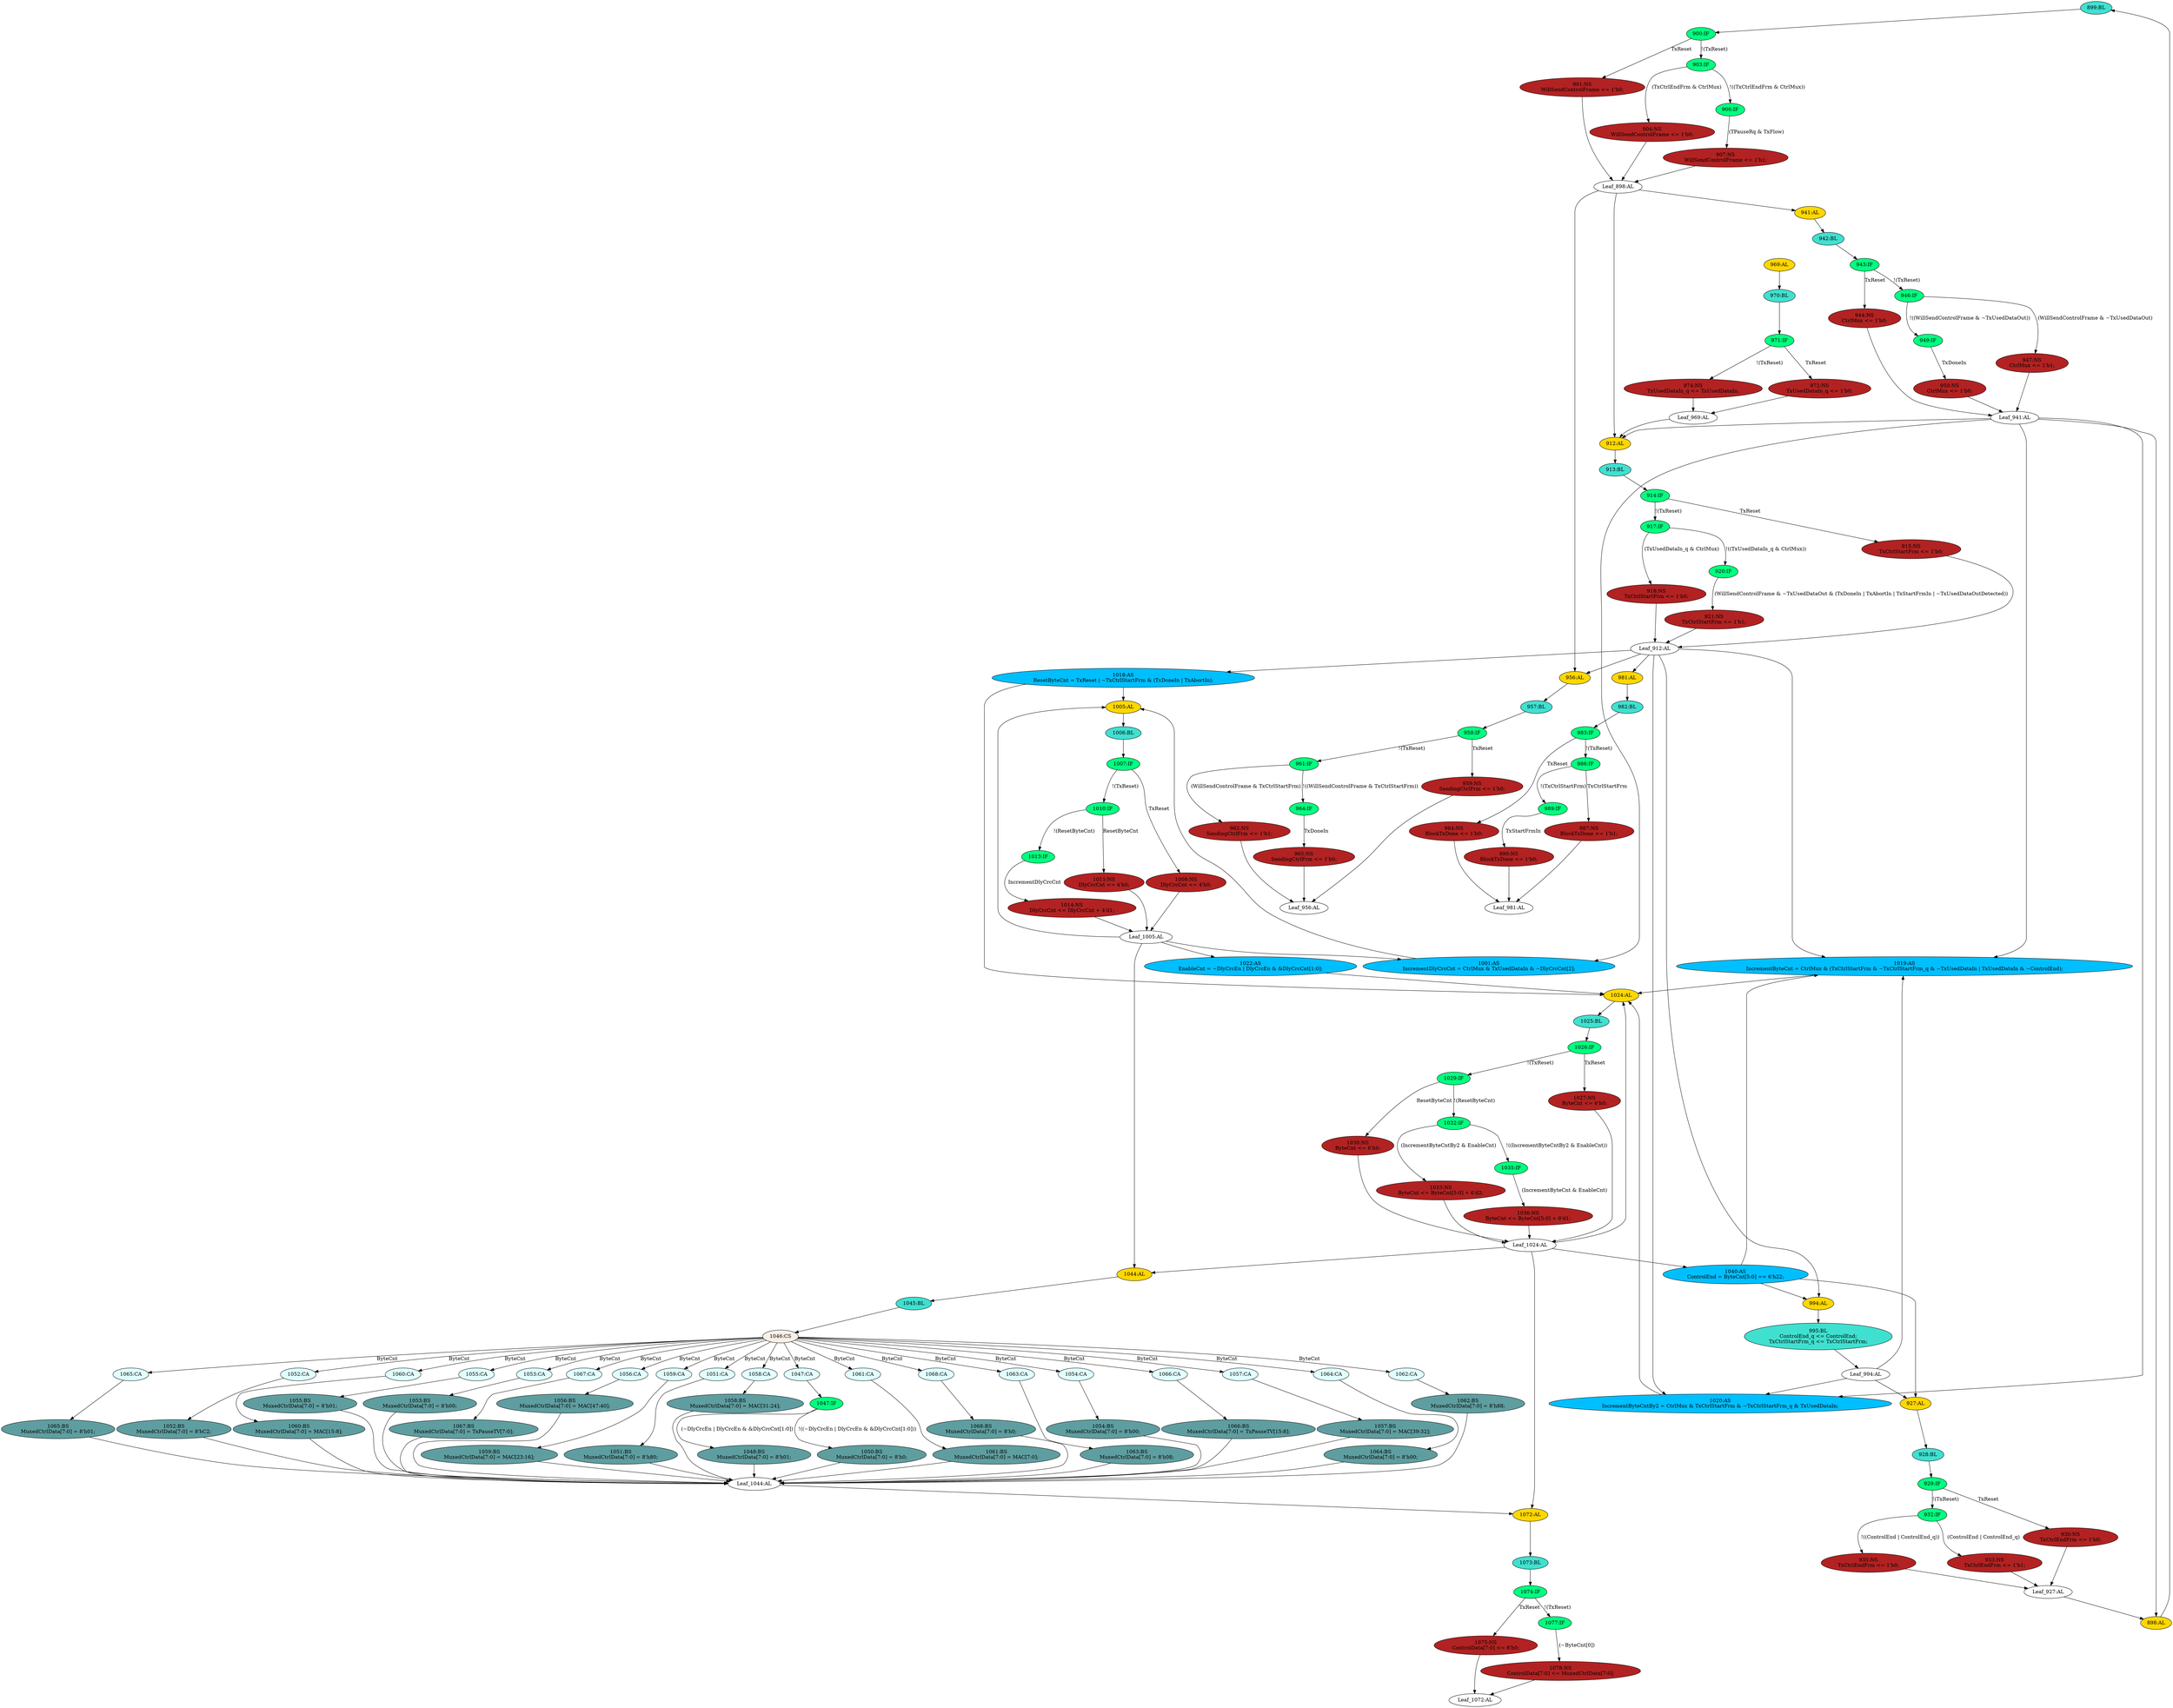 strict digraph "compose( ,  )" {
	node [label="\N"];
	"899:BL"	 [ast="<pyverilog.vparser.ast.Block object at 0x7f37da437750>",
		fillcolor=turquoise,
		label="899:BL",
		statements="[]",
		style=filled,
		typ=Block];
	"900:IF"	 [ast="<pyverilog.vparser.ast.IfStatement object at 0x7f37da437910>",
		fillcolor=springgreen,
		label="900:IF",
		statements="[]",
		style=filled,
		typ=IfStatement];
	"899:BL" -> "900:IF"	 [cond="[]",
		lineno=None];
	"Leaf_1024:AL"	 [def_var="['ByteCnt']",
		label="Leaf_1024:AL"];
	"1040:AS"	 [ast="<pyverilog.vparser.ast.Assign object at 0x7f37da73e190>",
		def_var="['ControlEnd']",
		fillcolor=deepskyblue,
		label="1040:AS
ControlEnd = ByteCnt[5:0] == 6'h22;",
		statements="[]",
		style=filled,
		typ=Assign,
		use_var="['ByteCnt']"];
	"Leaf_1024:AL" -> "1040:AS";
	"1072:AL"	 [ast="<pyverilog.vparser.ast.Always object at 0x7f37da747f50>",
		clk_sens=True,
		fillcolor=gold,
		label="1072:AL",
		sens="['MTxClk', 'TxReset']",
		statements="[]",
		style=filled,
		typ=Always,
		use_var="['MuxedCtrlData', 'ByteCnt', 'TxReset']"];
	"Leaf_1024:AL" -> "1072:AL";
	"1044:AL"	 [ast="<pyverilog.vparser.ast.Always object at 0x7f37da73e850>",
		clk_sens=False,
		fillcolor=gold,
		label="1044:AL",
		sens="['ByteCnt', 'DlyCrcEn', 'MAC', 'TxPauseTV', 'DlyCrcCnt']",
		statements="[]",
		style=filled,
		typ=Always,
		use_var="['DlyCrcEn', 'TxPauseTV', 'MAC', 'DlyCrcCnt', 'ByteCnt']"];
	"Leaf_1024:AL" -> "1044:AL";
	"1024:AL"	 [ast="<pyverilog.vparser.ast.Always object at 0x7f37da4556d0>",
		clk_sens=True,
		fillcolor=gold,
		label="1024:AL",
		sens="['MTxClk', 'TxReset']",
		statements="[]",
		style=filled,
		typ=Always,
		use_var="['IncrementByteCnt', 'EnableCnt', 'IncrementByteCntBy2', 'ResetByteCnt', 'ByteCnt', 'TxReset']"];
	"Leaf_1024:AL" -> "1024:AL";
	"970:BL"	 [ast="<pyverilog.vparser.ast.Block object at 0x7f37da457790>",
		fillcolor=turquoise,
		label="970:BL",
		statements="[]",
		style=filled,
		typ=Block];
	"971:IF"	 [ast="<pyverilog.vparser.ast.IfStatement object at 0x7f37da4579d0>",
		fillcolor=springgreen,
		label="971:IF",
		statements="[]",
		style=filled,
		typ=IfStatement];
	"970:BL" -> "971:IF"	 [cond="[]",
		lineno=None];
	"1066:BS"	 [ast="<pyverilog.vparser.ast.BlockingSubstitution object at 0x7f37da747650>",
		fillcolor=cadetblue,
		label="1066:BS
MuxedCtrlData[7:0] = TxPauseTV[15:8];",
		statements="[<pyverilog.vparser.ast.BlockingSubstitution object at 0x7f37da747650>]",
		style=filled,
		typ=BlockingSubstitution];
	"Leaf_1044:AL"	 [def_var="['MuxedCtrlData']",
		label="Leaf_1044:AL"];
	"1066:BS" -> "Leaf_1044:AL"	 [cond="[]",
		lineno=None];
	"964:IF"	 [ast="<pyverilog.vparser.ast.IfStatement object at 0x7f37da457590>",
		fillcolor=springgreen,
		label="964:IF",
		statements="[]",
		style=filled,
		typ=IfStatement];
	"965:NS"	 [ast="<pyverilog.vparser.ast.NonblockingSubstitution object at 0x7f37da457690>",
		fillcolor=firebrick,
		label="965:NS
SendingCtrlFrm <= 1'b0;",
		statements="[<pyverilog.vparser.ast.NonblockingSubstitution object at 0x7f37da457690>]",
		style=filled,
		typ=NonblockingSubstitution];
	"964:IF" -> "965:NS"	 [cond="['TxDoneIn']",
		label=TxDoneIn,
		lineno=964];
	"947:NS"	 [ast="<pyverilog.vparser.ast.NonblockingSubstitution object at 0x7f37da42cad0>",
		fillcolor=firebrick,
		label="947:NS
CtrlMux <= 1'b1;",
		statements="[<pyverilog.vparser.ast.NonblockingSubstitution object at 0x7f37da42cad0>]",
		style=filled,
		typ=NonblockingSubstitution];
	"Leaf_941:AL"	 [def_var="['CtrlMux']",
		label="Leaf_941:AL"];
	"947:NS" -> "Leaf_941:AL"	 [cond="[]",
		lineno=None];
	"974:NS"	 [ast="<pyverilog.vparser.ast.NonblockingSubstitution object at 0x7f37da457b10>",
		fillcolor=firebrick,
		label="974:NS
TxUsedDataIn_q <= TxUsedDataIn;",
		statements="[<pyverilog.vparser.ast.NonblockingSubstitution object at 0x7f37da457b10>]",
		style=filled,
		typ=NonblockingSubstitution];
	"Leaf_969:AL"	 [def_var="['TxUsedDataIn_q']",
		label="Leaf_969:AL"];
	"974:NS" -> "Leaf_969:AL"	 [cond="[]",
		lineno=None];
	"1065:BS"	 [ast="<pyverilog.vparser.ast.BlockingSubstitution object at 0x7f37da7472d0>",
		fillcolor=cadetblue,
		label="1065:BS
MuxedCtrlData[7:0] = 8'h01;",
		statements="[<pyverilog.vparser.ast.BlockingSubstitution object at 0x7f37da7472d0>]",
		style=filled,
		typ=BlockingSubstitution];
	"1065:BS" -> "Leaf_1044:AL"	 [cond="[]",
		lineno=None];
	"1052:BS"	 [ast="<pyverilog.vparser.ast.BlockingSubstitution object at 0x7f37da746690>",
		fillcolor=cadetblue,
		label="1052:BS
MuxedCtrlData[7:0] = 8'hC2;",
		statements="[<pyverilog.vparser.ast.BlockingSubstitution object at 0x7f37da746690>]",
		style=filled,
		typ=BlockingSubstitution];
	"1052:BS" -> "Leaf_1044:AL"	 [cond="[]",
		lineno=None];
	"Leaf_956:AL"	 [def_var="['SendingCtrlFrm']",
		label="Leaf_956:AL"];
	"965:NS" -> "Leaf_956:AL"	 [cond="[]",
		lineno=None];
	"1047:CA"	 [ast="<pyverilog.vparser.ast.Case object at 0x7f37da73e650>",
		fillcolor=lightcyan,
		label="1047:CA",
		statements="[]",
		style=filled,
		typ=Case];
	"1047:IF"	 [ast="<pyverilog.vparser.ast.IfStatement object at 0x7f37da7460d0>",
		fillcolor=springgreen,
		label="1047:IF",
		statements="[]",
		style=filled,
		typ=IfStatement];
	"1047:CA" -> "1047:IF"	 [cond="[]",
		lineno=None];
	"1057:BS"	 [ast="<pyverilog.vparser.ast.BlockingSubstitution object at 0x7f37da74f710>",
		fillcolor=cadetblue,
		label="1057:BS
MuxedCtrlData[7:0] = MAC[39:32];",
		statements="[<pyverilog.vparser.ast.BlockingSubstitution object at 0x7f37da74f710>]",
		style=filled,
		typ=BlockingSubstitution];
	"1057:BS" -> "Leaf_1044:AL"	 [cond="[]",
		lineno=None];
	"1061:CA"	 [ast="<pyverilog.vparser.ast.Case object at 0x7f37da74d550>",
		fillcolor=lightcyan,
		label="1061:CA",
		statements="[]",
		style=filled,
		typ=Case];
	"1061:BS"	 [ast="<pyverilog.vparser.ast.BlockingSubstitution object at 0x7f37da74d650>",
		fillcolor=cadetblue,
		label="1061:BS
MuxedCtrlData[7:0] = MAC[7:0];",
		statements="[<pyverilog.vparser.ast.BlockingSubstitution object at 0x7f37da74d650>]",
		style=filled,
		typ=BlockingSubstitution];
	"1061:CA" -> "1061:BS"	 [cond="[]",
		lineno=None];
	"1068:CA"	 [ast="<pyverilog.vparser.ast.Case object at 0x7f37da747c90>",
		fillcolor=lightcyan,
		label="1068:CA",
		statements="[]",
		style=filled,
		typ=Case];
	"1068:BS"	 [ast="<pyverilog.vparser.ast.BlockingSubstitution object at 0x7f37da747d10>",
		fillcolor=cadetblue,
		label="1068:BS
MuxedCtrlData[7:0] = 8'h0;",
		statements="[<pyverilog.vparser.ast.BlockingSubstitution object at 0x7f37da747d10>]",
		style=filled,
		typ=BlockingSubstitution];
	"1068:CA" -> "1068:BS"	 [cond="[]",
		lineno=None];
	"Leaf_1072:AL"	 [def_var="['ControlData']",
		label="Leaf_1072:AL"];
	"1022:AS"	 [ast="<pyverilog.vparser.ast.Assign object at 0x7f37da4554d0>",
		def_var="['EnableCnt']",
		fillcolor=deepskyblue,
		label="1022:AS
EnableCnt = ~DlyCrcEn | DlyCrcEn & &DlyCrcCnt[1:0];",
		statements="[]",
		style=filled,
		typ=Assign,
		use_var="['DlyCrcEn', 'DlyCrcEn', 'DlyCrcCnt']"];
	"1022:AS" -> "1024:AL";
	"1063:CA"	 [ast="<pyverilog.vparser.ast.Case object at 0x7f37da74dc10>",
		fillcolor=lightcyan,
		label="1063:CA",
		statements="[]",
		style=filled,
		typ=Case];
	"1063:BS"	 [ast="<pyverilog.vparser.ast.BlockingSubstitution object at 0x7f37da74dc90>",
		fillcolor=cadetblue,
		label="1063:BS
MuxedCtrlData[7:0] = 8'h08;",
		statements="[<pyverilog.vparser.ast.BlockingSubstitution object at 0x7f37da74dc90>]",
		style=filled,
		typ=BlockingSubstitution];
	"1063:CA" -> "1063:BS"	 [cond="[]",
		lineno=None];
	"901:NS"	 [ast="<pyverilog.vparser.ast.NonblockingSubstitution object at 0x7f37da4378d0>",
		fillcolor=firebrick,
		label="901:NS
WillSendControlFrame <= 1'b0;",
		statements="[<pyverilog.vparser.ast.NonblockingSubstitution object at 0x7f37da4378d0>]",
		style=filled,
		typ=NonblockingSubstitution];
	"900:IF" -> "901:NS"	 [cond="['TxReset']",
		label=TxReset,
		lineno=900];
	"903:IF"	 [ast="<pyverilog.vparser.ast.IfStatement object at 0x7f37da437c90>",
		fillcolor=springgreen,
		label="903:IF",
		statements="[]",
		style=filled,
		typ=IfStatement];
	"900:IF" -> "903:IF"	 [cond="['TxReset']",
		label="!(TxReset)",
		lineno=900];
	"1054:CA"	 [ast="<pyverilog.vparser.ast.Case object at 0x7f37da746c10>",
		fillcolor=lightcyan,
		label="1054:CA",
		statements="[]",
		style=filled,
		typ=Case];
	"1054:BS"	 [ast="<pyverilog.vparser.ast.BlockingSubstitution object at 0x7f37da746c90>",
		fillcolor=cadetblue,
		label="1054:BS
MuxedCtrlData[7:0] = 8'h00;",
		statements="[<pyverilog.vparser.ast.BlockingSubstitution object at 0x7f37da746c90>]",
		style=filled,
		typ=BlockingSubstitution];
	"1054:CA" -> "1054:BS"	 [cond="[]",
		lineno=None];
	"1059:BS"	 [ast="<pyverilog.vparser.ast.BlockingSubstitution object at 0x7f37da74fe90>",
		fillcolor=cadetblue,
		label="1059:BS
MuxedCtrlData[7:0] = MAC[23:16];",
		statements="[<pyverilog.vparser.ast.BlockingSubstitution object at 0x7f37da74fe90>]",
		style=filled,
		typ=BlockingSubstitution];
	"1059:BS" -> "Leaf_1044:AL"	 [cond="[]",
		lineno=None];
	"1066:CA"	 [ast="<pyverilog.vparser.ast.Case object at 0x7f37da747550>",
		fillcolor=lightcyan,
		label="1066:CA",
		statements="[]",
		style=filled,
		typ=Case];
	"1066:CA" -> "1066:BS"	 [cond="[]",
		lineno=None];
	"Leaf_1044:AL" -> "1072:AL";
	"950:NS"	 [ast="<pyverilog.vparser.ast.NonblockingSubstitution object at 0x7f37da42cd50>",
		fillcolor=firebrick,
		label="950:NS
CtrlMux <= 1'b0;",
		statements="[<pyverilog.vparser.ast.NonblockingSubstitution object at 0x7f37da42cd50>]",
		style=filled,
		typ=NonblockingSubstitution];
	"950:NS" -> "Leaf_941:AL"	 [cond="[]",
		lineno=None];
	"957:BL"	 [ast="<pyverilog.vparser.ast.Block object at 0x7f37da42ce50>",
		fillcolor=turquoise,
		label="957:BL",
		statements="[]",
		style=filled,
		typ=Block];
	"958:IF"	 [ast="<pyverilog.vparser.ast.IfStatement object at 0x7f37da42cf90>",
		fillcolor=springgreen,
		label="958:IF",
		statements="[]",
		style=filled,
		typ=IfStatement];
	"957:BL" -> "958:IF"	 [cond="[]",
		lineno=None];
	"1027:NS"	 [ast="<pyverilog.vparser.ast.NonblockingSubstitution object at 0x7f37da455850>",
		fillcolor=firebrick,
		label="1027:NS
ByteCnt <= 6'h0;",
		statements="[<pyverilog.vparser.ast.NonblockingSubstitution object at 0x7f37da455850>]",
		style=filled,
		typ=NonblockingSubstitution];
	"1027:NS" -> "Leaf_1024:AL"	 [cond="[]",
		lineno=None];
	"915:NS"	 [ast="<pyverilog.vparser.ast.NonblockingSubstitution object at 0x7f37da42f210>",
		fillcolor=firebrick,
		label="915:NS
TxCtrlStartFrm <= 1'b0;",
		statements="[<pyverilog.vparser.ast.NonblockingSubstitution object at 0x7f37da42f210>]",
		style=filled,
		typ=NonblockingSubstitution];
	"Leaf_912:AL"	 [def_var="['TxCtrlStartFrm']",
		label="Leaf_912:AL"];
	"915:NS" -> "Leaf_912:AL"	 [cond="[]",
		lineno=None];
	"1078:NS"	 [ast="<pyverilog.vparser.ast.NonblockingSubstitution object at 0x7f37da751690>",
		fillcolor=firebrick,
		label="1078:NS
ControlData[7:0] <= MuxedCtrlData[7:0];",
		statements="[<pyverilog.vparser.ast.NonblockingSubstitution object at 0x7f37da751690>]",
		style=filled,
		typ=NonblockingSubstitution];
	"1078:NS" -> "Leaf_1072:AL"	 [cond="[]",
		lineno=None];
	"914:IF"	 [ast="<pyverilog.vparser.ast.IfStatement object at 0x7f37da42f250>",
		fillcolor=springgreen,
		label="914:IF",
		statements="[]",
		style=filled,
		typ=IfStatement];
	"914:IF" -> "915:NS"	 [cond="['TxReset']",
		label=TxReset,
		lineno=914];
	"917:IF"	 [ast="<pyverilog.vparser.ast.IfStatement object at 0x7f37da42f5d0>",
		fillcolor=springgreen,
		label="917:IF",
		statements="[]",
		style=filled,
		typ=IfStatement];
	"914:IF" -> "917:IF"	 [cond="['TxReset']",
		label="!(TxReset)",
		lineno=914];
	"1063:BS" -> "Leaf_1044:AL"	 [cond="[]",
		lineno=None];
	"1057:CA"	 [ast="<pyverilog.vparser.ast.Case object at 0x7f37da74f610>",
		fillcolor=lightcyan,
		label="1057:CA",
		statements="[]",
		style=filled,
		typ=Case];
	"1057:CA" -> "1057:BS"	 [cond="[]",
		lineno=None];
	"1029:IF"	 [ast="<pyverilog.vparser.ast.IfStatement object at 0x7f37da455b50>",
		fillcolor=springgreen,
		label="1029:IF",
		statements="[]",
		style=filled,
		typ=IfStatement];
	"1032:IF"	 [ast="<pyverilog.vparser.ast.IfStatement object at 0x7f37da455e50>",
		fillcolor=springgreen,
		label="1032:IF",
		statements="[]",
		style=filled,
		typ=IfStatement];
	"1029:IF" -> "1032:IF"	 [cond="['ResetByteCnt']",
		label="!(ResetByteCnt)",
		lineno=1029];
	"1030:NS"	 [ast="<pyverilog.vparser.ast.NonblockingSubstitution object at 0x7f37da455b10>",
		fillcolor=firebrick,
		label="1030:NS
ByteCnt <= 6'h0;",
		statements="[<pyverilog.vparser.ast.NonblockingSubstitution object at 0x7f37da455b10>]",
		style=filled,
		typ=NonblockingSubstitution];
	"1029:IF" -> "1030:NS"	 [cond="['ResetByteCnt']",
		label=ResetByteCnt,
		lineno=1029];
	"Leaf_898:AL"	 [def_var="['WillSendControlFrame']",
		label="Leaf_898:AL"];
	"901:NS" -> "Leaf_898:AL"	 [cond="[]",
		lineno=None];
	"946:IF"	 [ast="<pyverilog.vparser.ast.IfStatement object at 0x7f37da42cb10>",
		fillcolor=springgreen,
		label="946:IF",
		statements="[]",
		style=filled,
		typ=IfStatement];
	"946:IF" -> "947:NS"	 [cond="['WillSendControlFrame', 'TxUsedDataOut']",
		label="(WillSendControlFrame & ~TxUsedDataOut)",
		lineno=946];
	"949:IF"	 [ast="<pyverilog.vparser.ast.IfStatement object at 0x7f37da42cc10>",
		fillcolor=springgreen,
		label="949:IF",
		statements="[]",
		style=filled,
		typ=IfStatement];
	"946:IF" -> "949:IF"	 [cond="['WillSendControlFrame', 'TxUsedDataOut']",
		label="!((WillSendControlFrame & ~TxUsedDataOut))",
		lineno=946];
	"1067:BS"	 [ast="<pyverilog.vparser.ast.BlockingSubstitution object at 0x7f37da747a10>",
		fillcolor=cadetblue,
		label="1067:BS
MuxedCtrlData[7:0] = TxPauseTV[7:0];",
		statements="[<pyverilog.vparser.ast.BlockingSubstitution object at 0x7f37da747a10>]",
		style=filled,
		typ=BlockingSubstitution];
	"1067:BS" -> "Leaf_1044:AL"	 [cond="[]",
		lineno=None];
	"1013:IF"	 [ast="<pyverilog.vparser.ast.IfStatement object at 0x7f37da456350>",
		fillcolor=springgreen,
		label="1013:IF",
		statements="[]",
		style=filled,
		typ=IfStatement];
	"1014:NS"	 [ast="<pyverilog.vparser.ast.NonblockingSubstitution object at 0x7f37da456510>",
		fillcolor=firebrick,
		label="1014:NS
DlyCrcCnt <= DlyCrcCnt + 4'd1;",
		statements="[<pyverilog.vparser.ast.NonblockingSubstitution object at 0x7f37da456510>]",
		style=filled,
		typ=NonblockingSubstitution];
	"1013:IF" -> "1014:NS"	 [cond="['IncrementDlyCrcCnt']",
		label=IncrementDlyCrcCnt,
		lineno=1013];
	"1019:AS"	 [ast="<pyverilog.vparser.ast.Assign object at 0x7f37da456c90>",
		def_var="['IncrementByteCnt']",
		fillcolor=deepskyblue,
		label="1019:AS
IncrementByteCnt = CtrlMux & (TxCtrlStartFrm & ~TxCtrlStartFrm_q & ~TxUsedDataIn | TxUsedDataIn & ~ControlEnd);",
		statements="[]",
		style=filled,
		typ=Assign,
		use_var="['CtrlMux', 'TxCtrlStartFrm', 'TxCtrlStartFrm_q', 'TxUsedDataIn', 'TxUsedDataIn', 'ControlEnd']"];
	"1019:AS" -> "1024:AL";
	"956:AL"	 [ast="<pyverilog.vparser.ast.Always object at 0x7f37da42ce10>",
		clk_sens=True,
		fillcolor=gold,
		label="956:AL",
		sens="['MTxClk', 'TxReset']",
		statements="[]",
		style=filled,
		typ=Always,
		use_var="['WillSendControlFrame', 'TxCtrlStartFrm', 'TxReset', 'TxDoneIn']"];
	"956:AL" -> "957:BL"	 [cond="[]",
		lineno=None];
	"1061:BS" -> "Leaf_1044:AL"	 [cond="[]",
		lineno=None];
	"1064:CA"	 [ast="<pyverilog.vparser.ast.Case object at 0x7f37da74df10>",
		fillcolor=lightcyan,
		label="1064:CA",
		statements="[]",
		style=filled,
		typ=Case];
	"1064:BS"	 [ast="<pyverilog.vparser.ast.BlockingSubstitution object at 0x7f37da74df90>",
		fillcolor=cadetblue,
		label="1064:BS
MuxedCtrlData[7:0] = 8'h00;",
		statements="[<pyverilog.vparser.ast.BlockingSubstitution object at 0x7f37da74df90>]",
		style=filled,
		typ=BlockingSubstitution];
	"1064:CA" -> "1064:BS"	 [cond="[]",
		lineno=None];
	"1073:BL"	 [ast="<pyverilog.vparser.ast.Block object at 0x7f37da747f90>",
		fillcolor=turquoise,
		label="1073:BL",
		statements="[]",
		style=filled,
		typ=Block];
	"1074:IF"	 [ast="<pyverilog.vparser.ast.IfStatement object at 0x7f37da751210>",
		fillcolor=springgreen,
		label="1074:IF",
		statements="[]",
		style=filled,
		typ=IfStatement];
	"1073:BL" -> "1074:IF"	 [cond="[]",
		lineno=None];
	"1045:BL"	 [ast="<pyverilog.vparser.ast.Block object at 0x7f37da73e810>",
		fillcolor=turquoise,
		label="1045:BL",
		statements="[]",
		style=filled,
		typ=Block];
	"1046:CS"	 [ast="<pyverilog.vparser.ast.CaseStatement object at 0x7f37da747ad0>",
		fillcolor=linen,
		label="1046:CS",
		statements="[]",
		style=filled,
		typ=CaseStatement];
	"1045:BL" -> "1046:CS"	 [cond="[]",
		lineno=None];
	"1075:NS"	 [ast="<pyverilog.vparser.ast.NonblockingSubstitution object at 0x7f37da7511d0>",
		fillcolor=firebrick,
		label="1075:NS
ControlData[7:0] <= 8'h0;",
		statements="[<pyverilog.vparser.ast.NonblockingSubstitution object at 0x7f37da7511d0>]",
		style=filled,
		typ=NonblockingSubstitution];
	"1074:IF" -> "1075:NS"	 [cond="['TxReset']",
		label=TxReset,
		lineno=1074];
	"1077:IF"	 [ast="<pyverilog.vparser.ast.IfStatement object at 0x7f37da751550>",
		fillcolor=springgreen,
		label="1077:IF",
		statements="[]",
		style=filled,
		typ=IfStatement];
	"1074:IF" -> "1077:IF"	 [cond="['TxReset']",
		label="!(TxReset)",
		lineno=1074];
	"1060:BS"	 [ast="<pyverilog.vparser.ast.BlockingSubstitution object at 0x7f37da74d290>",
		fillcolor=cadetblue,
		label="1060:BS
MuxedCtrlData[7:0] = MAC[15:8];",
		statements="[<pyverilog.vparser.ast.BlockingSubstitution object at 0x7f37da74d290>]",
		style=filled,
		typ=BlockingSubstitution];
	"1060:BS" -> "Leaf_1044:AL"	 [cond="[]",
		lineno=None];
	"1040:AS" -> "1019:AS";
	"994:AL"	 [ast="<pyverilog.vparser.ast.Always object at 0x7f37da4532d0>",
		clk_sens=True,
		fillcolor=gold,
		label="994:AL",
		sens="['MTxClk']",
		statements="[]",
		style=filled,
		typ=Always,
		use_var="['TxCtrlStartFrm', 'ControlEnd']"];
	"1040:AS" -> "994:AL";
	"927:AL"	 [ast="<pyverilog.vparser.ast.Always object at 0x7f37da42fd10>",
		clk_sens=True,
		fillcolor=gold,
		label="927:AL",
		sens="['MTxClk', 'TxReset']",
		statements="[]",
		style=filled,
		typ=Always,
		use_var="['ControlEnd_q', 'ControlEnd', 'TxReset']"];
	"1040:AS" -> "927:AL";
	"1050:BS"	 [ast="<pyverilog.vparser.ast.BlockingSubstitution object at 0x7f37da746150>",
		fillcolor=cadetblue,
		label="1050:BS
MuxedCtrlData[7:0] = 8'h0;",
		statements="[<pyverilog.vparser.ast.BlockingSubstitution object at 0x7f37da746150>]",
		style=filled,
		typ=BlockingSubstitution];
	"1047:IF" -> "1050:BS"	 [cond="['DlyCrcEn', 'DlyCrcEn', 'DlyCrcCnt']",
		label="!((~DlyCrcEn | DlyCrcEn & &DlyCrcCnt[1:0]))",
		lineno=1047];
	"1048:BS"	 [ast="<pyverilog.vparser.ast.BlockingSubstitution object at 0x7f37da73ee90>",
		fillcolor=cadetblue,
		label="1048:BS
MuxedCtrlData[7:0] = 8'h01;",
		statements="[<pyverilog.vparser.ast.BlockingSubstitution object at 0x7f37da73ee90>]",
		style=filled,
		typ=BlockingSubstitution];
	"1047:IF" -> "1048:BS"	 [cond="['DlyCrcEn', 'DlyCrcEn', 'DlyCrcCnt']",
		label="(~DlyCrcEn | DlyCrcEn & &DlyCrcCnt[1:0])",
		lineno=1047];
	"995:BL"	 [ast="<pyverilog.vparser.ast.Block object at 0x7f37da453610>",
		fillcolor=turquoise,
		label="995:BL
ControlEnd_q <= ControlEnd;
TxCtrlStartFrm_q <= TxCtrlStartFrm;",
		statements="[<pyverilog.vparser.ast.NonblockingSubstitution object at 0x7f37da453550>, <pyverilog.vparser.ast.NonblockingSubstitution object \
at 0x7f37da453750>]",
		style=filled,
		typ=Block];
	"994:AL" -> "995:BL"	 [cond="[]",
		lineno=None];
	"1072:AL" -> "1073:BL"	 [cond="[]",
		lineno=None];
	"1051:BS"	 [ast="<pyverilog.vparser.ast.BlockingSubstitution object at 0x7f37da7463d0>",
		fillcolor=cadetblue,
		label="1051:BS
MuxedCtrlData[7:0] = 8'h80;",
		statements="[<pyverilog.vparser.ast.BlockingSubstitution object at 0x7f37da7463d0>]",
		style=filled,
		typ=BlockingSubstitution];
	"1051:BS" -> "Leaf_1044:AL"	 [cond="[]",
		lineno=None];
	"929:IF"	 [ast="<pyverilog.vparser.ast.IfStatement object at 0x7f37da42ff10>",
		fillcolor=springgreen,
		label="929:IF",
		statements="[]",
		style=filled,
		typ=IfStatement];
	"932:IF"	 [ast="<pyverilog.vparser.ast.IfStatement object at 0x7f37da42c350>",
		fillcolor=springgreen,
		label="932:IF",
		statements="[]",
		style=filled,
		typ=IfStatement];
	"929:IF" -> "932:IF"	 [cond="['TxReset']",
		label="!(TxReset)",
		lineno=929];
	"930:NS"	 [ast="<pyverilog.vparser.ast.NonblockingSubstitution object at 0x7f37da42fed0>",
		fillcolor=firebrick,
		label="930:NS
TxCtrlEndFrm <= 1'b0;",
		statements="[<pyverilog.vparser.ast.NonblockingSubstitution object at 0x7f37da42fed0>]",
		style=filled,
		typ=NonblockingSubstitution];
	"929:IF" -> "930:NS"	 [cond="['TxReset']",
		label=TxReset,
		lineno=929];
	"1033:NS"	 [ast="<pyverilog.vparser.ast.NonblockingSubstitution object at 0x7f37da455f90>",
		fillcolor=firebrick,
		label="1033:NS
ByteCnt <= ByteCnt[5:0] + 6'd2;",
		statements="[<pyverilog.vparser.ast.NonblockingSubstitution object at 0x7f37da455f90>]",
		style=filled,
		typ=NonblockingSubstitution];
	"1032:IF" -> "1033:NS"	 [cond="['IncrementByteCntBy2', 'EnableCnt']",
		label="(IncrementByteCntBy2 & EnableCnt)",
		lineno=1032];
	"1035:IF"	 [ast="<pyverilog.vparser.ast.IfStatement object at 0x7f37da73e1d0>",
		fillcolor=springgreen,
		label="1035:IF",
		statements="[]",
		style=filled,
		typ=IfStatement];
	"1032:IF" -> "1035:IF"	 [cond="['IncrementByteCntBy2', 'EnableCnt']",
		label="!((IncrementByteCntBy2 & EnableCnt))",
		lineno=1032];
	"935:NS"	 [ast="<pyverilog.vparser.ast.NonblockingSubstitution object at 0x7f37da42c450>",
		fillcolor=firebrick,
		label="935:NS
TxCtrlEndFrm <= 1'b0;",
		statements="[<pyverilog.vparser.ast.NonblockingSubstitution object at 0x7f37da42c450>]",
		style=filled,
		typ=NonblockingSubstitution];
	"Leaf_927:AL"	 [def_var="['TxCtrlEndFrm']",
		label="Leaf_927:AL"];
	"935:NS" -> "Leaf_927:AL"	 [cond="[]",
		lineno=None];
	"1054:BS" -> "Leaf_1044:AL"	 [cond="[]",
		lineno=None];
	"1062:CA"	 [ast="<pyverilog.vparser.ast.Case object at 0x7f37da74d910>",
		fillcolor=lightcyan,
		label="1062:CA",
		statements="[]",
		style=filled,
		typ=Case];
	"1062:BS"	 [ast="<pyverilog.vparser.ast.BlockingSubstitution object at 0x7f37da74d990>",
		fillcolor=cadetblue,
		label="1062:BS
MuxedCtrlData[7:0] = 8'h88;",
		statements="[<pyverilog.vparser.ast.BlockingSubstitution object at 0x7f37da74d990>]",
		style=filled,
		typ=BlockingSubstitution];
	"1062:CA" -> "1062:BS"	 [cond="[]",
		lineno=None];
	"969:AL"	 [ast="<pyverilog.vparser.ast.Always object at 0x7f37da457750>",
		clk_sens=True,
		fillcolor=gold,
		label="969:AL",
		sens="['MTxClk', 'TxReset']",
		statements="[]",
		style=filled,
		typ=Always,
		use_var="['TxUsedDataIn', 'TxReset']"];
	"969:AL" -> "970:BL"	 [cond="[]",
		lineno=None];
	"907:NS"	 [ast="<pyverilog.vparser.ast.NonblockingSubstitution object at 0x7f37da437f90>",
		fillcolor=firebrick,
		label="907:NS
WillSendControlFrame <= 1'b1;",
		statements="[<pyverilog.vparser.ast.NonblockingSubstitution object at 0x7f37da437f90>]",
		style=filled,
		typ=NonblockingSubstitution];
	"907:NS" -> "Leaf_898:AL"	 [cond="[]",
		lineno=None];
	"912:AL"	 [ast="<pyverilog.vparser.ast.Always object at 0x7f37da42f050>",
		clk_sens=True,
		fillcolor=gold,
		label="912:AL",
		sens="['MTxClk', 'TxReset']",
		statements="[]",
		style=filled,
		typ=Always,
		use_var="['WillSendControlFrame', 'TxStartFrmIn', 'TxDoneIn', 'TxAbortIn', 'TxUsedDataIn_q', 'TxUsedDataOutDetected', 'CtrlMux', 'TxUsedDataOut', '\
TxReset']"];
	"913:BL"	 [ast="<pyverilog.vparser.ast.Block object at 0x7f37da437fd0>",
		fillcolor=turquoise,
		label="913:BL",
		statements="[]",
		style=filled,
		typ=Block];
	"912:AL" -> "913:BL"	 [cond="[]",
		lineno=None];
	"962:NS"	 [ast="<pyverilog.vparser.ast.NonblockingSubstitution object at 0x7f37da4573d0>",
		fillcolor=firebrick,
		label="962:NS
SendingCtrlFrm <= 1'b1;",
		statements="[<pyverilog.vparser.ast.NonblockingSubstitution object at 0x7f37da4573d0>]",
		style=filled,
		typ=NonblockingSubstitution];
	"962:NS" -> "Leaf_956:AL"	 [cond="[]",
		lineno=None];
	"1065:CA"	 [ast="<pyverilog.vparser.ast.Case object at 0x7f37da747250>",
		fillcolor=lightcyan,
		label="1065:CA",
		statements="[]",
		style=filled,
		typ=Case];
	"1065:CA" -> "1065:BS"	 [cond="[]",
		lineno=None];
	"943:IF"	 [ast="<pyverilog.vparser.ast.IfStatement object at 0x7f37da42c750>",
		fillcolor=springgreen,
		label="943:IF",
		statements="[]",
		style=filled,
		typ=IfStatement];
	"943:IF" -> "946:IF"	 [cond="['TxReset']",
		label="!(TxReset)",
		lineno=943];
	"944:NS"	 [ast="<pyverilog.vparser.ast.NonblockingSubstitution object at 0x7f37da42c710>",
		fillcolor=firebrick,
		label="944:NS
CtrlMux <= 1'b0;",
		statements="[<pyverilog.vparser.ast.NonblockingSubstitution object at 0x7f37da42c710>]",
		style=filled,
		typ=NonblockingSubstitution];
	"943:IF" -> "944:NS"	 [cond="['TxReset']",
		label=TxReset,
		lineno=943];
	"1046:CS" -> "1047:CA"	 [cond="['ByteCnt']",
		label=ByteCnt,
		lineno=1046];
	"1046:CS" -> "1061:CA"	 [cond="['ByteCnt']",
		label=ByteCnt,
		lineno=1046];
	"1046:CS" -> "1068:CA"	 [cond="['ByteCnt']",
		label=ByteCnt,
		lineno=1046];
	"1046:CS" -> "1063:CA"	 [cond="['ByteCnt']",
		label=ByteCnt,
		lineno=1046];
	"1046:CS" -> "1054:CA"	 [cond="['ByteCnt']",
		label=ByteCnt,
		lineno=1046];
	"1046:CS" -> "1066:CA"	 [cond="['ByteCnt']",
		label=ByteCnt,
		lineno=1046];
	"1046:CS" -> "1057:CA"	 [cond="['ByteCnt']",
		label=ByteCnt,
		lineno=1046];
	"1046:CS" -> "1064:CA"	 [cond="['ByteCnt']",
		label=ByteCnt,
		lineno=1046];
	"1046:CS" -> "1062:CA"	 [cond="['ByteCnt']",
		label=ByteCnt,
		lineno=1046];
	"1046:CS" -> "1065:CA"	 [cond="['ByteCnt']",
		label=ByteCnt,
		lineno=1046];
	"1052:CA"	 [ast="<pyverilog.vparser.ast.Case object at 0x7f37da746610>",
		fillcolor=lightcyan,
		label="1052:CA",
		statements="[]",
		style=filled,
		typ=Case];
	"1046:CS" -> "1052:CA"	 [cond="['ByteCnt']",
		label=ByteCnt,
		lineno=1046];
	"1060:CA"	 [ast="<pyverilog.vparser.ast.Case object at 0x7f37da74d190>",
		fillcolor=lightcyan,
		label="1060:CA",
		statements="[]",
		style=filled,
		typ=Case];
	"1046:CS" -> "1060:CA"	 [cond="['ByteCnt']",
		label=ByteCnt,
		lineno=1046];
	"1055:CA"	 [ast="<pyverilog.vparser.ast.Case object at 0x7f37da746f10>",
		fillcolor=lightcyan,
		label="1055:CA",
		statements="[]",
		style=filled,
		typ=Case];
	"1046:CS" -> "1055:CA"	 [cond="['ByteCnt']",
		label=ByteCnt,
		lineno=1046];
	"1053:CA"	 [ast="<pyverilog.vparser.ast.Case object at 0x7f37da746910>",
		fillcolor=lightcyan,
		label="1053:CA",
		statements="[]",
		style=filled,
		typ=Case];
	"1046:CS" -> "1053:CA"	 [cond="['ByteCnt']",
		label=ByteCnt,
		lineno=1046];
	"1067:CA"	 [ast="<pyverilog.vparser.ast.Case object at 0x7f37da747910>",
		fillcolor=lightcyan,
		label="1067:CA",
		statements="[]",
		style=filled,
		typ=Case];
	"1046:CS" -> "1067:CA"	 [cond="['ByteCnt']",
		label=ByteCnt,
		lineno=1046];
	"1056:CA"	 [ast="<pyverilog.vparser.ast.Case object at 0x7f37da74f250>",
		fillcolor=lightcyan,
		label="1056:CA",
		statements="[]",
		style=filled,
		typ=Case];
	"1046:CS" -> "1056:CA"	 [cond="['ByteCnt']",
		label=ByteCnt,
		lineno=1046];
	"1059:CA"	 [ast="<pyverilog.vparser.ast.Case object at 0x7f37da74fd90>",
		fillcolor=lightcyan,
		label="1059:CA",
		statements="[]",
		style=filled,
		typ=Case];
	"1046:CS" -> "1059:CA"	 [cond="['ByteCnt']",
		label=ByteCnt,
		lineno=1046];
	"1051:CA"	 [ast="<pyverilog.vparser.ast.Case object at 0x7f37da746350>",
		fillcolor=lightcyan,
		label="1051:CA",
		statements="[]",
		style=filled,
		typ=Case];
	"1046:CS" -> "1051:CA"	 [cond="['ByteCnt']",
		label=ByteCnt,
		lineno=1046];
	"1058:CA"	 [ast="<pyverilog.vparser.ast.Case object at 0x7f37da74f9d0>",
		fillcolor=lightcyan,
		label="1058:CA",
		statements="[]",
		style=filled,
		typ=Case];
	"1046:CS" -> "1058:CA"	 [cond="['ByteCnt']",
		label=ByteCnt,
		lineno=1046];
	"1052:CA" -> "1052:BS"	 [cond="[]",
		lineno=None];
	"933:NS"	 [ast="<pyverilog.vparser.ast.NonblockingSubstitution object at 0x7f37da42c290>",
		fillcolor=firebrick,
		label="933:NS
TxCtrlEndFrm <= 1'b1;",
		statements="[<pyverilog.vparser.ast.NonblockingSubstitution object at 0x7f37da42c290>]",
		style=filled,
		typ=NonblockingSubstitution];
	"933:NS" -> "Leaf_927:AL"	 [cond="[]",
		lineno=None];
	"1060:CA" -> "1060:BS"	 [cond="[]",
		lineno=None];
	"932:IF" -> "935:NS"	 [cond="['ControlEnd', 'ControlEnd_q']",
		label="!((ControlEnd | ControlEnd_q))",
		lineno=932];
	"932:IF" -> "933:NS"	 [cond="['ControlEnd', 'ControlEnd_q']",
		label="(ControlEnd | ControlEnd_q)",
		lineno=932];
	"1068:BS" -> "Leaf_1044:AL"	 [cond="[]",
		lineno=None];
	"1006:BL"	 [ast="<pyverilog.vparser.ast.Block object at 0x7f37da453d90>",
		fillcolor=turquoise,
		label="1006:BL",
		statements="[]",
		style=filled,
		typ=Block];
	"1007:IF"	 [ast="<pyverilog.vparser.ast.IfStatement object at 0x7f37da453f10>",
		fillcolor=springgreen,
		label="1007:IF",
		statements="[]",
		style=filled,
		typ=IfStatement];
	"1006:BL" -> "1007:IF"	 [cond="[]",
		lineno=None];
	"1033:NS" -> "Leaf_1024:AL"	 [cond="[]",
		lineno=None];
	"1010:IF"	 [ast="<pyverilog.vparser.ast.IfStatement object at 0x7f37da456210>",
		fillcolor=springgreen,
		label="1010:IF",
		statements="[]",
		style=filled,
		typ=IfStatement];
	"1007:IF" -> "1010:IF"	 [cond="['TxReset']",
		label="!(TxReset)",
		lineno=1007];
	"1008:NS"	 [ast="<pyverilog.vparser.ast.NonblockingSubstitution object at 0x7f37da453ed0>",
		fillcolor=firebrick,
		label="1008:NS
DlyCrcCnt <= 4'h0;",
		statements="[<pyverilog.vparser.ast.NonblockingSubstitution object at 0x7f37da453ed0>]",
		style=filled,
		typ=NonblockingSubstitution];
	"1007:IF" -> "1008:NS"	 [cond="['TxReset']",
		label=TxReset,
		lineno=1007];
	"983:IF"	 [ast="<pyverilog.vparser.ast.IfStatement object at 0x7f37da457ed0>",
		fillcolor=springgreen,
		label="983:IF",
		statements="[]",
		style=filled,
		typ=IfStatement];
	"984:NS"	 [ast="<pyverilog.vparser.ast.NonblockingSubstitution object at 0x7f37da457e90>",
		fillcolor=firebrick,
		label="984:NS
BlockTxDone <= 1'b0;",
		statements="[<pyverilog.vparser.ast.NonblockingSubstitution object at 0x7f37da457e90>]",
		style=filled,
		typ=NonblockingSubstitution];
	"983:IF" -> "984:NS"	 [cond="['TxReset']",
		label=TxReset,
		lineno=983];
	"986:IF"	 [ast="<pyverilog.vparser.ast.IfStatement object at 0x7f37da4531d0>",
		fillcolor=springgreen,
		label="986:IF",
		statements="[]",
		style=filled,
		typ=IfStatement];
	"983:IF" -> "986:IF"	 [cond="['TxReset']",
		label="!(TxReset)",
		lineno=983];
	"944:NS" -> "Leaf_941:AL"	 [cond="[]",
		lineno=None];
	"961:IF"	 [ast="<pyverilog.vparser.ast.IfStatement object at 0x7f37da457410>",
		fillcolor=springgreen,
		label="961:IF",
		statements="[]",
		style=filled,
		typ=IfStatement];
	"961:IF" -> "964:IF"	 [cond="['WillSendControlFrame', 'TxCtrlStartFrm']",
		label="!((WillSendControlFrame & TxCtrlStartFrm))",
		lineno=961];
	"961:IF" -> "962:NS"	 [cond="['WillSendControlFrame', 'TxCtrlStartFrm']",
		label="(WillSendControlFrame & TxCtrlStartFrm)",
		lineno=961];
	"1010:IF" -> "1013:IF"	 [cond="['ResetByteCnt']",
		label="!(ResetByteCnt)",
		lineno=1010];
	"1011:NS"	 [ast="<pyverilog.vparser.ast.NonblockingSubstitution object at 0x7f37da4561d0>",
		fillcolor=firebrick,
		label="1011:NS
DlyCrcCnt <= 4'h0;",
		statements="[<pyverilog.vparser.ast.NonblockingSubstitution object at 0x7f37da4561d0>]",
		style=filled,
		typ=NonblockingSubstitution];
	"1010:IF" -> "1011:NS"	 [cond="['ResetByteCnt']",
		label=ResetByteCnt,
		lineno=1010];
	"Leaf_912:AL" -> "1019:AS";
	"Leaf_912:AL" -> "956:AL";
	"Leaf_912:AL" -> "994:AL";
	"981:AL"	 [ast="<pyverilog.vparser.ast.Always object at 0x7f37da457d10>",
		clk_sens=True,
		fillcolor=gold,
		label="981:AL",
		sens="['MTxClk', 'TxReset']",
		statements="[]",
		style=filled,
		typ=Always,
		use_var="['TxCtrlStartFrm', 'TxStartFrmIn', 'TxReset']"];
	"Leaf_912:AL" -> "981:AL";
	"1018:AS"	 [ast="<pyverilog.vparser.ast.Assign object at 0x7f37da456790>",
		def_var="['ResetByteCnt']",
		fillcolor=deepskyblue,
		label="1018:AS
ResetByteCnt = TxReset | ~TxCtrlStartFrm & (TxDoneIn | TxAbortIn);",
		statements="[]",
		style=filled,
		typ=Assign,
		use_var="['TxReset', 'TxCtrlStartFrm', 'TxDoneIn', 'TxAbortIn']"];
	"Leaf_912:AL" -> "1018:AS";
	"1020:AS"	 [ast="<pyverilog.vparser.ast.Assign object at 0x7f37da455090>",
		def_var="['IncrementByteCntBy2']",
		fillcolor=deepskyblue,
		label="1020:AS
IncrementByteCntBy2 = CtrlMux & TxCtrlStartFrm & ~TxCtrlStartFrm_q & TxUsedDataIn;",
		statements="[]",
		style=filled,
		typ=Assign,
		use_var="['CtrlMux', 'TxCtrlStartFrm', 'TxCtrlStartFrm_q', 'TxUsedDataIn']"];
	"Leaf_912:AL" -> "1020:AS";
	"Leaf_981:AL"	 [def_var="['BlockTxDone']",
		label="Leaf_981:AL"];
	"928:BL"	 [ast="<pyverilog.vparser.ast.Block object at 0x7f37da42fd50>",
		fillcolor=turquoise,
		label="928:BL",
		statements="[]",
		style=filled,
		typ=Block];
	"927:AL" -> "928:BL"	 [cond="[]",
		lineno=None];
	"Leaf_994:AL"	 [def_var="['ControlEnd_q', 'TxCtrlStartFrm_q']",
		label="Leaf_994:AL"];
	"Leaf_994:AL" -> "1019:AS";
	"Leaf_994:AL" -> "927:AL";
	"Leaf_994:AL" -> "1020:AS";
	"958:IF" -> "961:IF"	 [cond="['TxReset']",
		label="!(TxReset)",
		lineno=958];
	"959:NS"	 [ast="<pyverilog.vparser.ast.NonblockingSubstitution object at 0x7f37da42cfd0>",
		fillcolor=firebrick,
		label="959:NS
SendingCtrlFrm <= 1'b0;",
		statements="[<pyverilog.vparser.ast.NonblockingSubstitution object at 0x7f37da42cfd0>]",
		style=filled,
		typ=NonblockingSubstitution];
	"958:IF" -> "959:NS"	 [cond="['TxReset']",
		label=TxReset,
		lineno=958];
	"1053:BS"	 [ast="<pyverilog.vparser.ast.BlockingSubstitution object at 0x7f37da746990>",
		fillcolor=cadetblue,
		label="1053:BS
MuxedCtrlData[7:0] = 8'h00;",
		statements="[<pyverilog.vparser.ast.BlockingSubstitution object at 0x7f37da746990>]",
		style=filled,
		typ=BlockingSubstitution];
	"1053:BS" -> "Leaf_1044:AL"	 [cond="[]",
		lineno=None];
	"1055:BS"	 [ast="<pyverilog.vparser.ast.BlockingSubstitution object at 0x7f37da746f90>",
		fillcolor=cadetblue,
		label="1055:BS
MuxedCtrlData[7:0] = 8'h01;",
		statements="[<pyverilog.vparser.ast.BlockingSubstitution object at 0x7f37da746f90>]",
		style=filled,
		typ=BlockingSubstitution];
	"1055:CA" -> "1055:BS"	 [cond="[]",
		lineno=None];
	"Leaf_1005:AL"	 [def_var="['DlyCrcCnt']",
		label="Leaf_1005:AL"];
	"1008:NS" -> "Leaf_1005:AL"	 [cond="[]",
		lineno=None];
	"1001:AS"	 [ast="<pyverilog.vparser.ast.Assign object at 0x7f37da453b10>",
		def_var="['IncrementDlyCrcCnt']",
		fillcolor=deepskyblue,
		label="1001:AS
IncrementDlyCrcCnt = CtrlMux & TxUsedDataIn & ~DlyCrcCnt[2];",
		statements="[]",
		style=filled,
		typ=Assign,
		use_var="['CtrlMux', 'TxUsedDataIn', 'DlyCrcCnt']"];
	"1005:AL"	 [ast="<pyverilog.vparser.ast.Always object at 0x7f37da453d50>",
		clk_sens=True,
		fillcolor=gold,
		label="1005:AL",
		sens="['MTxClk', 'TxReset']",
		statements="[]",
		style=filled,
		typ=Always,
		use_var="['IncrementDlyCrcCnt', 'DlyCrcCnt', 'ResetByteCnt', 'TxReset']"];
	"1001:AS" -> "1005:AL";
	"913:BL" -> "914:IF"	 [cond="[]",
		lineno=None];
	"Leaf_1005:AL" -> "1022:AS";
	"Leaf_1005:AL" -> "1001:AS";
	"Leaf_1005:AL" -> "1005:AL";
	"Leaf_1005:AL" -> "1044:AL";
	"959:NS" -> "Leaf_956:AL"	 [cond="[]",
		lineno=None];
	"982:BL"	 [ast="<pyverilog.vparser.ast.Block object at 0x7f37da457d50>",
		fillcolor=turquoise,
		label="982:BL",
		statements="[]",
		style=filled,
		typ=Block];
	"982:BL" -> "983:IF"	 [cond="[]",
		lineno=None];
	"989:IF"	 [ast="<pyverilog.vparser.ast.IfStatement object at 0x7f37da453310>",
		fillcolor=springgreen,
		label="989:IF",
		statements="[]",
		style=filled,
		typ=IfStatement];
	"990:NS"	 [ast="<pyverilog.vparser.ast.NonblockingSubstitution object at 0x7f37da453450>",
		fillcolor=firebrick,
		label="990:NS
BlockTxDone <= 1'b0;",
		statements="[<pyverilog.vparser.ast.NonblockingSubstitution object at 0x7f37da453450>]",
		style=filled,
		typ=NonblockingSubstitution];
	"989:IF" -> "990:NS"	 [cond="['TxStartFrmIn']",
		label=TxStartFrmIn,
		lineno=989];
	"941:AL"	 [ast="<pyverilog.vparser.ast.Always object at 0x7f37da42c590>",
		clk_sens=True,
		fillcolor=gold,
		label="941:AL",
		sens="['MTxClk', 'TxReset']",
		statements="[]",
		style=filled,
		typ=Always,
		use_var="['WillSendControlFrame', 'TxDoneIn', 'TxUsedDataOut', 'TxReset']"];
	"942:BL"	 [ast="<pyverilog.vparser.ast.Block object at 0x7f37da42c5d0>",
		fillcolor=turquoise,
		label="942:BL",
		statements="[]",
		style=filled,
		typ=Block];
	"941:AL" -> "942:BL"	 [cond="[]",
		lineno=None];
	"1058:BS"	 [ast="<pyverilog.vparser.ast.BlockingSubstitution object at 0x7f37da74fad0>",
		fillcolor=cadetblue,
		label="1058:BS
MuxedCtrlData[7:0] = MAC[31:24];",
		statements="[<pyverilog.vparser.ast.BlockingSubstitution object at 0x7f37da74fad0>]",
		style=filled,
		typ=BlockingSubstitution];
	"1058:BS" -> "Leaf_1044:AL"	 [cond="[]",
		lineno=None];
	"930:NS" -> "Leaf_927:AL"	 [cond="[]",
		lineno=None];
	"1030:NS" -> "Leaf_1024:AL"	 [cond="[]",
		lineno=None];
	"921:NS"	 [ast="<pyverilog.vparser.ast.NonblockingSubstitution object at 0x7f37da42fc50>",
		fillcolor=firebrick,
		label="921:NS
TxCtrlStartFrm <= 1'b1;",
		statements="[<pyverilog.vparser.ast.NonblockingSubstitution object at 0x7f37da42fc50>]",
		style=filled,
		typ=NonblockingSubstitution];
	"921:NS" -> "Leaf_912:AL"	 [cond="[]",
		lineno=None];
	"904:NS"	 [ast="<pyverilog.vparser.ast.NonblockingSubstitution object at 0x7f37da437c50>",
		fillcolor=firebrick,
		label="904:NS
WillSendControlFrame <= 1'b0;",
		statements="[<pyverilog.vparser.ast.NonblockingSubstitution object at 0x7f37da437c50>]",
		style=filled,
		typ=NonblockingSubstitution];
	"904:NS" -> "Leaf_898:AL"	 [cond="[]",
		lineno=None];
	"918:NS"	 [ast="<pyverilog.vparser.ast.NonblockingSubstitution object at 0x7f37da42f590>",
		fillcolor=firebrick,
		label="918:NS
TxCtrlStartFrm <= 1'b0;",
		statements="[<pyverilog.vparser.ast.NonblockingSubstitution object at 0x7f37da42f590>]",
		style=filled,
		typ=NonblockingSubstitution];
	"918:NS" -> "Leaf_912:AL"	 [cond="[]",
		lineno=None];
	"928:BL" -> "929:IF"	 [cond="[]",
		lineno=None];
	"1053:CA" -> "1053:BS"	 [cond="[]",
		lineno=None];
	"1075:NS" -> "Leaf_1072:AL"	 [cond="[]",
		lineno=None];
	"1064:BS" -> "Leaf_1044:AL"	 [cond="[]",
		lineno=None];
	"984:NS" -> "Leaf_981:AL"	 [cond="[]",
		lineno=None];
	"1062:BS" -> "Leaf_1044:AL"	 [cond="[]",
		lineno=None];
	"898:AL"	 [ast="<pyverilog.vparser.ast.Always object at 0x7f37da437710>",
		clk_sens=True,
		fillcolor=gold,
		label="898:AL",
		sens="['MTxClk', 'TxReset']",
		statements="[]",
		style=filled,
		typ=Always,
		use_var="['TxFlow', 'TxCtrlEndFrm', 'CtrlMux', 'TPauseRq', 'TxReset']"];
	"Leaf_927:AL" -> "898:AL";
	"1036:NS"	 [ast="<pyverilog.vparser.ast.NonblockingSubstitution object at 0x7f37da73e450>",
		fillcolor=firebrick,
		label="1036:NS
ByteCnt <= ByteCnt[5:0] + 6'd1;",
		statements="[<pyverilog.vparser.ast.NonblockingSubstitution object at 0x7f37da73e450>]",
		style=filled,
		typ=NonblockingSubstitution];
	"1036:NS" -> "Leaf_1024:AL"	 [cond="[]",
		lineno=None];
	"1067:CA" -> "1067:BS"	 [cond="[]",
		lineno=None];
	"1026:IF"	 [ast="<pyverilog.vparser.ast.IfStatement object at 0x7f37da455890>",
		fillcolor=springgreen,
		label="1026:IF",
		statements="[]",
		style=filled,
		typ=IfStatement];
	"1026:IF" -> "1027:NS"	 [cond="['TxReset']",
		label=TxReset,
		lineno=1026];
	"1026:IF" -> "1029:IF"	 [cond="['TxReset']",
		label="!(TxReset)",
		lineno=1026];
	"981:AL" -> "982:BL"	 [cond="[]",
		lineno=None];
	"1056:BS"	 [ast="<pyverilog.vparser.ast.BlockingSubstitution object at 0x7f37da74f350>",
		fillcolor=cadetblue,
		label="1056:BS
MuxedCtrlData[7:0] = MAC[47:40];",
		statements="[<pyverilog.vparser.ast.BlockingSubstitution object at 0x7f37da74f350>]",
		style=filled,
		typ=BlockingSubstitution];
	"1056:CA" -> "1056:BS"	 [cond="[]",
		lineno=None];
	"1005:AL" -> "1006:BL"	 [cond="[]",
		lineno=None];
	"917:IF" -> "918:NS"	 [cond="['TxUsedDataIn_q', 'CtrlMux']",
		label="(TxUsedDataIn_q & CtrlMux)",
		lineno=917];
	"920:IF"	 [ast="<pyverilog.vparser.ast.IfStatement object at 0x7f37da42fb50>",
		fillcolor=springgreen,
		label="920:IF",
		statements="[]",
		style=filled,
		typ=IfStatement];
	"917:IF" -> "920:IF"	 [cond="['TxUsedDataIn_q', 'CtrlMux']",
		label="!((TxUsedDataIn_q & CtrlMux))",
		lineno=917];
	"1050:BS" -> "Leaf_1044:AL"	 [cond="[]",
		lineno=None];
	"972:NS"	 [ast="<pyverilog.vparser.ast.NonblockingSubstitution object at 0x7f37da457910>",
		fillcolor=firebrick,
		label="972:NS
TxUsedDataIn_q <= 1'b0;",
		statements="[<pyverilog.vparser.ast.NonblockingSubstitution object at 0x7f37da457910>]",
		style=filled,
		typ=NonblockingSubstitution];
	"972:NS" -> "Leaf_969:AL"	 [cond="[]",
		lineno=None];
	"1059:CA" -> "1059:BS"	 [cond="[]",
		lineno=None];
	"949:IF" -> "950:NS"	 [cond="['TxDoneIn']",
		label=TxDoneIn,
		lineno=949];
	"1044:AL" -> "1045:BL"	 [cond="[]",
		lineno=None];
	"1018:AS" -> "1005:AL";
	"1018:AS" -> "1024:AL";
	"1051:CA" -> "1051:BS"	 [cond="[]",
		lineno=None];
	"987:NS"	 [ast="<pyverilog.vparser.ast.NonblockingSubstitution object at 0x7f37da453190>",
		fillcolor=firebrick,
		label="987:NS
BlockTxDone <= 1'b1;",
		statements="[<pyverilog.vparser.ast.NonblockingSubstitution object at 0x7f37da453190>]",
		style=filled,
		typ=NonblockingSubstitution];
	"987:NS" -> "Leaf_981:AL"	 [cond="[]",
		lineno=None];
	"1025:BL"	 [ast="<pyverilog.vparser.ast.Block object at 0x7f37da455710>",
		fillcolor=turquoise,
		label="1025:BL",
		statements="[]",
		style=filled,
		typ=Block];
	"1024:AL" -> "1025:BL"	 [cond="[]",
		lineno=None];
	"990:NS" -> "Leaf_981:AL"	 [cond="[]",
		lineno=None];
	"920:IF" -> "921:NS"	 [cond="['WillSendControlFrame', 'TxUsedDataOut', 'TxDoneIn', 'TxAbortIn', 'TxStartFrmIn', 'TxUsedDataOutDetected']",
		label="(WillSendControlFrame & ~TxUsedDataOut & (TxDoneIn | TxAbortIn | TxStartFrmIn | ~TxUsedDataOutDetected))",
		lineno=920];
	"898:AL" -> "899:BL"	 [cond="[]",
		lineno=None];
	"1077:IF" -> "1078:NS"	 [cond="['ByteCnt']",
		label="(~ByteCnt[0])",
		lineno=1077];
	"1020:AS" -> "1024:AL";
	"1025:BL" -> "1026:IF"	 [cond="[]",
		lineno=None];
	"1055:BS" -> "Leaf_1044:AL"	 [cond="[]",
		lineno=None];
	"1056:BS" -> "Leaf_1044:AL"	 [cond="[]",
		lineno=None];
	"903:IF" -> "904:NS"	 [cond="['TxCtrlEndFrm', 'CtrlMux']",
		label="(TxCtrlEndFrm & CtrlMux)",
		lineno=903];
	"906:IF"	 [ast="<pyverilog.vparser.ast.IfStatement object at 0x7f37da437e90>",
		fillcolor=springgreen,
		label="906:IF",
		statements="[]",
		style=filled,
		typ=IfStatement];
	"903:IF" -> "906:IF"	 [cond="['TxCtrlEndFrm', 'CtrlMux']",
		label="!((TxCtrlEndFrm & CtrlMux))",
		lineno=903];
	"995:BL" -> "Leaf_994:AL"	 [cond="[]",
		lineno=None];
	"1048:BS" -> "Leaf_1044:AL"	 [cond="[]",
		lineno=None];
	"971:IF" -> "974:NS"	 [cond="['TxReset']",
		label="!(TxReset)",
		lineno=971];
	"971:IF" -> "972:NS"	 [cond="['TxReset']",
		label=TxReset,
		lineno=971];
	"1011:NS" -> "Leaf_1005:AL"	 [cond="[]",
		lineno=None];
	"986:IF" -> "989:IF"	 [cond="['TxCtrlStartFrm']",
		label="!(TxCtrlStartFrm)",
		lineno=986];
	"986:IF" -> "987:NS"	 [cond="['TxCtrlStartFrm']",
		label=TxCtrlStartFrm,
		lineno=986];
	"Leaf_941:AL" -> "1019:AS";
	"Leaf_941:AL" -> "912:AL";
	"Leaf_941:AL" -> "1001:AS";
	"Leaf_941:AL" -> "898:AL";
	"Leaf_941:AL" -> "1020:AS";
	"906:IF" -> "907:NS"	 [cond="['TPauseRq', 'TxFlow']",
		label="(TPauseRq & TxFlow)",
		lineno=906];
	"1058:CA" -> "1058:BS"	 [cond="[]",
		lineno=None];
	"Leaf_898:AL" -> "956:AL";
	"Leaf_898:AL" -> "912:AL";
	"Leaf_898:AL" -> "941:AL";
	"Leaf_969:AL" -> "912:AL";
	"1014:NS" -> "Leaf_1005:AL"	 [cond="[]",
		lineno=None];
	"1035:IF" -> "1036:NS"	 [cond="['IncrementByteCnt', 'EnableCnt']",
		label="(IncrementByteCnt & EnableCnt)",
		lineno=1035];
	"942:BL" -> "943:IF"	 [cond="[]",
		lineno=None];
}
